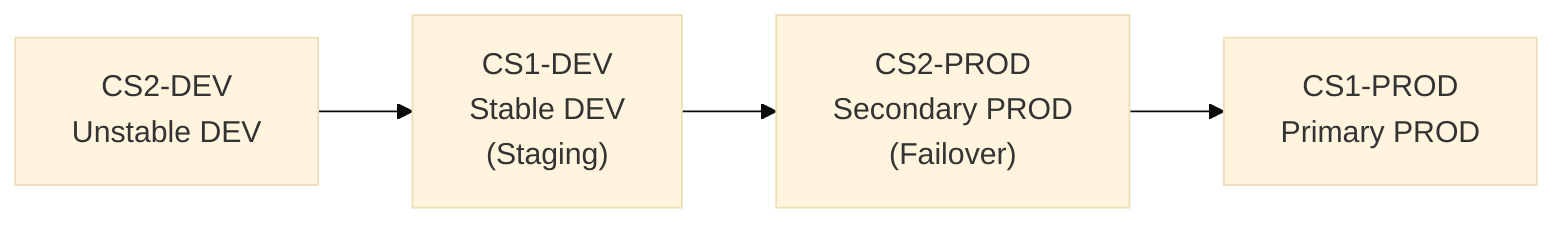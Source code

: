 %%{init: {'theme':'base'}}%%
flowchart LR
	CS2-DEV["`
		CS2-DEV
		Unstable DEV
	`"]
	CS1-DEV["`
		CS1-DEV
		Stable DEV
		(Staging)
	`"]
	CS2-PROD["`
		CS2-PROD
		Secondary PROD
		(Failover)
	`"]
	CS1-PROD["`
		CS1-PROD
		Primary PROD
	`"]

    CS2-DEV --> CS1-DEV
    CS1-DEV --> CS2-PROD
    CS2-PROD --> CS1-PROD